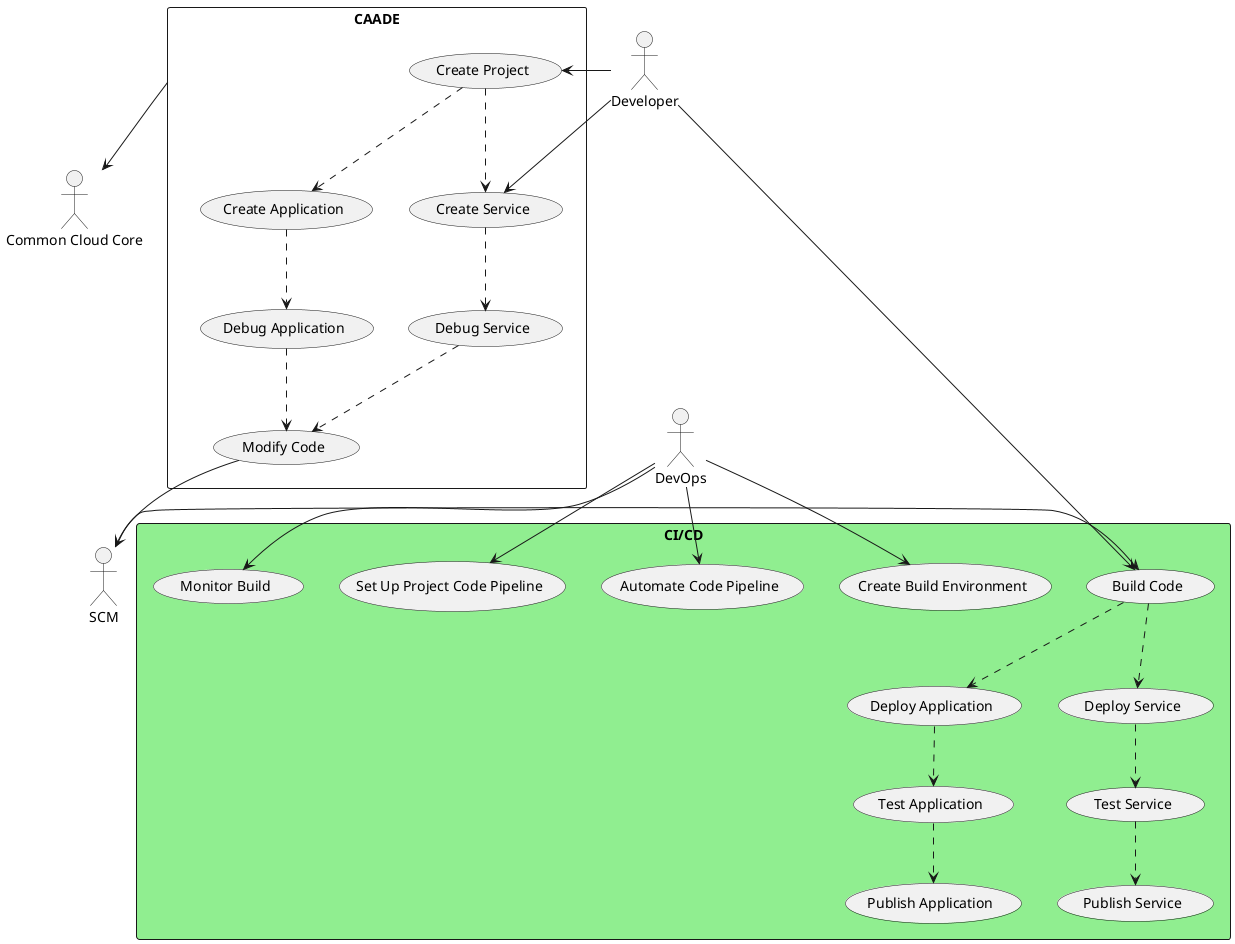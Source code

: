 @startuml

:Developer: as Dev
:DevOps: as DevOps
:Common Cloud Core: as C3
:SCM: as SCM
:CI/CD: as CICD

rectangle CAADE {
    (Create Application) as CA
    (Create Service) as CM
    (Create Project) as CP
    (Debug Application) as DA
    (Debug Service) as DM
    (Modify Code) as MC
    rectangle CICD #lightgreen {
        (Deploy Application) as DpA
        (Deploy Service) as DpM
        (Publish Application) as PA
        (Publish Service) as PM
        (Test Application) as TA
        (Test Service) as TM
        (Create Build Environment) as CBE
        (Automate Code Pipeline) as ACP
        (Set Up Project Code Pipeline) as SUPCP
        (Build Code) as BC
        (Monitor Build) as MB
    }
}

DevOps --> ACP
DevOps --> SUPCP
DevOps --> CBE
DevOps --> MB
Dev -> CP
CP ..> CA
Dev --> CM
CP ..> CM
CA ..> DA
CM ..> DM
DM ..> MC
DA ..> MC
CAADE --> C3
BC ..> DpA
BC ..> DpM
MC --> SCM
SCM -> BC
Dev --> BC
DpA ..> TA
DpM ..> TM
TA ..> PA
TM ..> PM


@enduml
